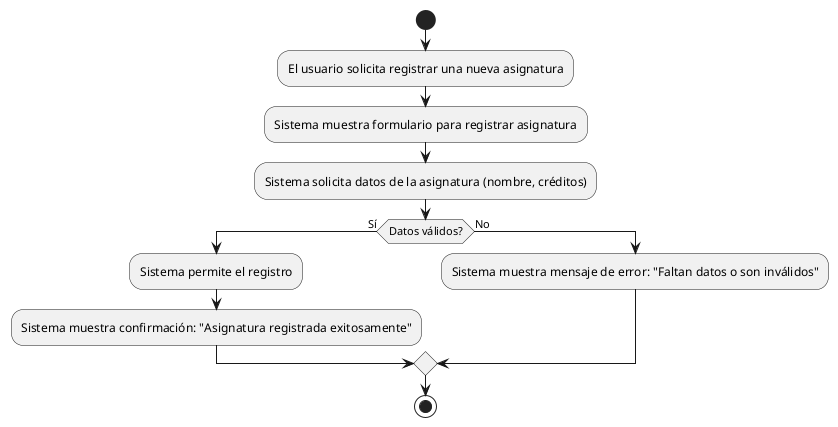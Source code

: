 @startuml
start
:El usuario solicita registrar una nueva asignatura;
:Sistema muestra formulario para registrar asignatura;
:Sistema solicita datos de la asignatura (nombre, créditos);
if (Datos válidos?) then (Sí)
  :Sistema permite el registro;
  :Sistema muestra confirmación: "Asignatura registrada exitosamente";
else (No)
  :Sistema muestra mensaje de error: "Faltan datos o son inválidos";
endif
stop
@enduml
